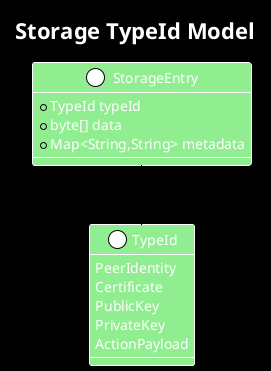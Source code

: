 @startuml
!theme plain

' Color definitions
!define TYPEID_COLOR     #FFA500
!define STORAGE_COLOR    #90EE90
!define BACKGROUND_COLOR #000000
!define FONT_COLOR       #FFFFFF

' Global styling
skinparam backgroundColor BACKGROUND_COLOR
skinparam defaultFontColor FONT_COLOR

' Class styling
skinparam class {
  BackgroundColor STORAGE_COLOR
  BorderColor FONT_COLOR
  FontColor FONT_COLOR
}

' Enumeration styling
skinparam enum {
  BackgroundColor TYPEID_COLOR
  BorderColor FONT_COLOR
  FontColor FONT_COLOR
}

title Storage TypeId Model

enum TypeId {
  PeerIdentity
  Certificate
  PublicKey
  PrivateKey
  ActionPayload
}

class StorageEntry {
  + TypeId typeId
  + byte[] data
  + Map<String,String> metadata
}

StorageEntry --> TypeId

@enduml